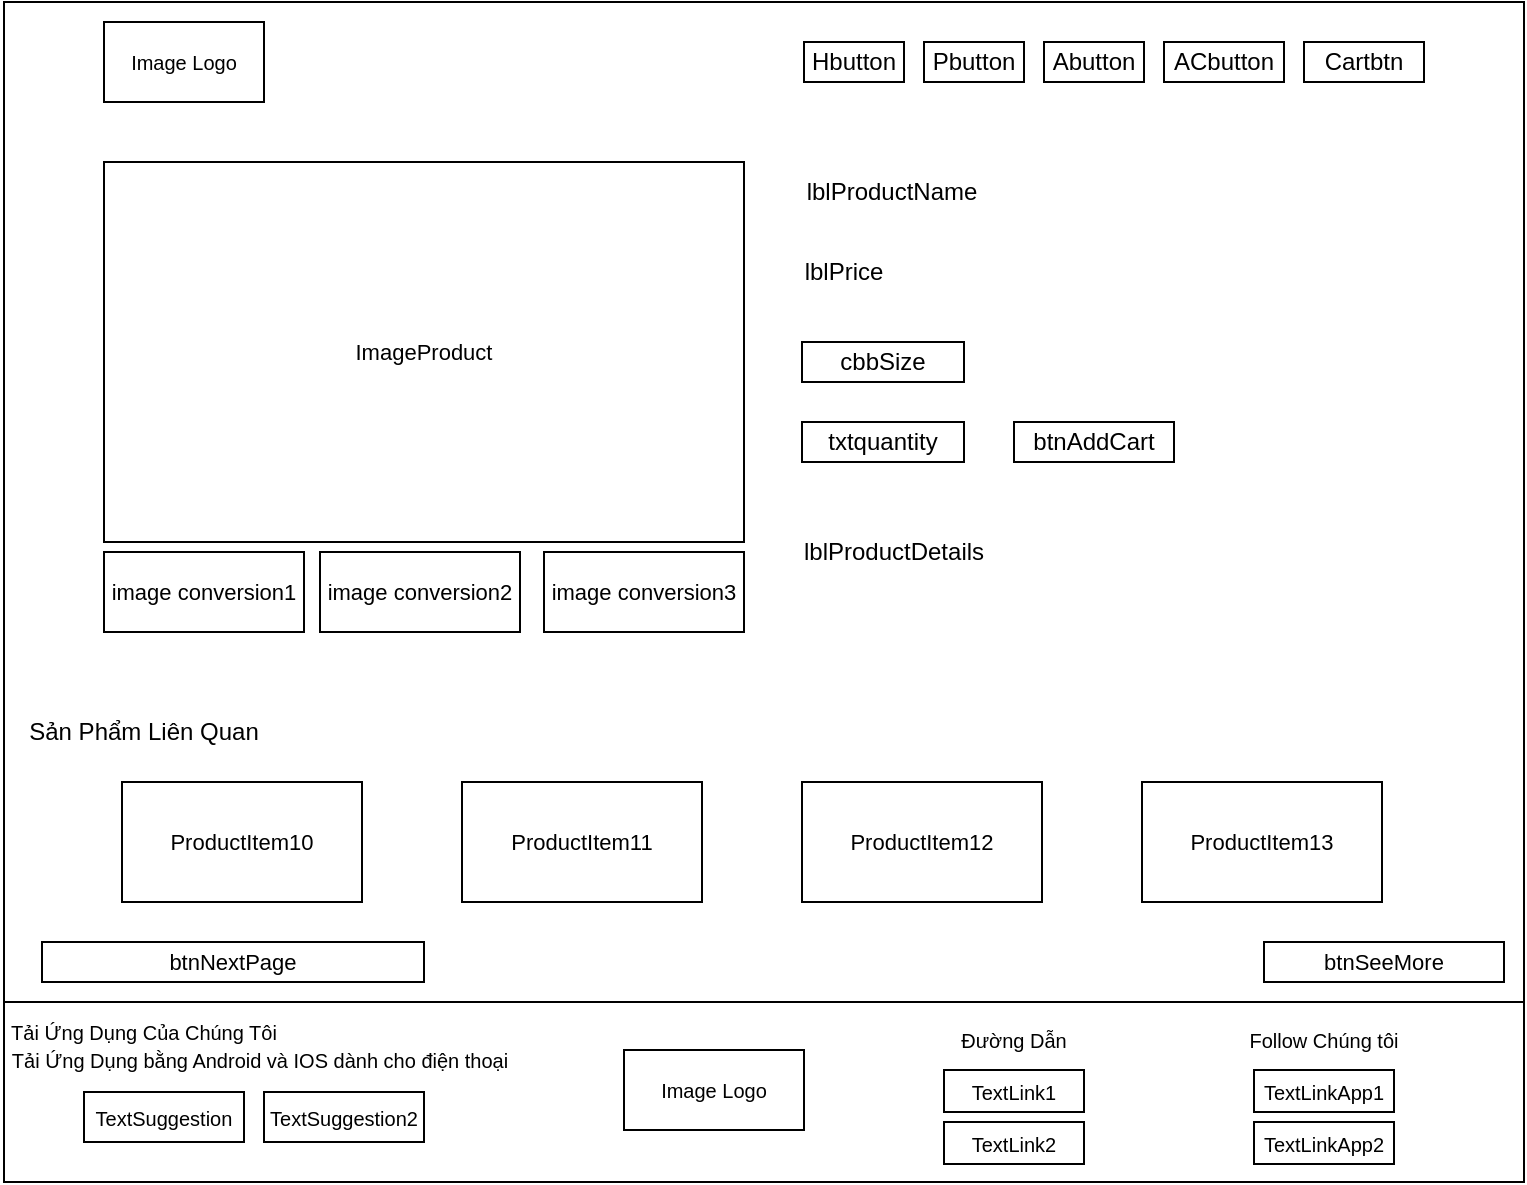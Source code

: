 <mxfile version="18.0.3" type="github">
  <diagram id="pyGea9en-zFXt6wDnnhM" name="Page-1">
    <mxGraphModel dx="1038" dy="581" grid="1" gridSize="10" guides="1" tooltips="1" connect="1" arrows="1" fold="1" page="1" pageScale="1" pageWidth="827" pageHeight="1169" math="0" shadow="0">
      <root>
        <mxCell id="0" />
        <mxCell id="1" parent="0" />
        <mxCell id="UeRHyoclIfPQxY-qO908-1" value="" style="rounded=0;whiteSpace=wrap;html=1;" vertex="1" parent="1">
          <mxGeometry x="40" y="40" width="760" height="590" as="geometry" />
        </mxCell>
        <mxCell id="UeRHyoclIfPQxY-qO908-2" value="&lt;span style=&quot;font-size: 10px;&quot;&gt;Image Logo&lt;/span&gt;" style="rounded=0;whiteSpace=wrap;html=1;" vertex="1" parent="1">
          <mxGeometry x="90" y="50" width="80" height="40" as="geometry" />
        </mxCell>
        <mxCell id="UeRHyoclIfPQxY-qO908-3" value="Hbutton" style="rounded=0;whiteSpace=wrap;html=1;" vertex="1" parent="1">
          <mxGeometry x="440" y="60" width="50" height="20" as="geometry" />
        </mxCell>
        <mxCell id="UeRHyoclIfPQxY-qO908-4" value="Pbutton" style="rounded=0;whiteSpace=wrap;html=1;" vertex="1" parent="1">
          <mxGeometry x="500" y="60" width="50" height="20" as="geometry" />
        </mxCell>
        <mxCell id="UeRHyoclIfPQxY-qO908-5" value="Abutton" style="rounded=0;whiteSpace=wrap;html=1;" vertex="1" parent="1">
          <mxGeometry x="560" y="60" width="50" height="20" as="geometry" />
        </mxCell>
        <mxCell id="UeRHyoclIfPQxY-qO908-6" value="ACbutton" style="rounded=0;whiteSpace=wrap;html=1;" vertex="1" parent="1">
          <mxGeometry x="620" y="60" width="60" height="20" as="geometry" />
        </mxCell>
        <mxCell id="UeRHyoclIfPQxY-qO908-7" value="Cartbtn" style="rounded=0;whiteSpace=wrap;html=1;" vertex="1" parent="1">
          <mxGeometry x="690" y="60" width="60" height="20" as="geometry" />
        </mxCell>
        <mxCell id="UeRHyoclIfPQxY-qO908-8" value="" style="rounded=0;whiteSpace=wrap;html=1;" vertex="1" parent="1">
          <mxGeometry x="40" y="540" width="760" height="90" as="geometry" />
        </mxCell>
        <mxCell id="UeRHyoclIfPQxY-qO908-9" value="Tải Ứng Dụng Của Chúng Tôi" style="text;html=1;strokeColor=none;fillColor=none;align=center;verticalAlign=middle;whiteSpace=wrap;rounded=0;fontSize=10;" vertex="1" parent="1">
          <mxGeometry x="40" y="550" width="140" height="10" as="geometry" />
        </mxCell>
        <mxCell id="UeRHyoclIfPQxY-qO908-10" value="Tải Ứng Dụng bằng Android và IOS dành cho điện thoại" style="text;html=1;strokeColor=none;fillColor=none;align=center;verticalAlign=middle;whiteSpace=wrap;rounded=0;fontSize=10;" vertex="1" parent="1">
          <mxGeometry x="38" y="564" width="260" height="10" as="geometry" />
        </mxCell>
        <mxCell id="UeRHyoclIfPQxY-qO908-11" value="TextSuggestion" style="rounded=0;whiteSpace=wrap;html=1;fontSize=10;" vertex="1" parent="1">
          <mxGeometry x="80" y="585" width="80" height="25" as="geometry" />
        </mxCell>
        <mxCell id="UeRHyoclIfPQxY-qO908-12" value="TextSuggestion2" style="rounded=0;whiteSpace=wrap;html=1;fontSize=10;" vertex="1" parent="1">
          <mxGeometry x="170" y="585" width="80" height="25" as="geometry" />
        </mxCell>
        <mxCell id="UeRHyoclIfPQxY-qO908-13" value="Image Logo" style="rounded=0;whiteSpace=wrap;html=1;fontSize=10;" vertex="1" parent="1">
          <mxGeometry x="350" y="564" width="90" height="40" as="geometry" />
        </mxCell>
        <mxCell id="UeRHyoclIfPQxY-qO908-14" value="Đường Dẫn" style="text;html=1;strokeColor=none;fillColor=none;align=center;verticalAlign=middle;whiteSpace=wrap;rounded=0;fontSize=10;" vertex="1" parent="1">
          <mxGeometry x="515" y="544" width="60" height="30" as="geometry" />
        </mxCell>
        <mxCell id="UeRHyoclIfPQxY-qO908-15" value="TextLink1" style="rounded=0;whiteSpace=wrap;html=1;fontSize=10;" vertex="1" parent="1">
          <mxGeometry x="510" y="574" width="70" height="21" as="geometry" />
        </mxCell>
        <mxCell id="UeRHyoclIfPQxY-qO908-16" value="TextLink2" style="rounded=0;whiteSpace=wrap;html=1;fontSize=10;" vertex="1" parent="1">
          <mxGeometry x="510" y="600" width="70" height="21" as="geometry" />
        </mxCell>
        <mxCell id="UeRHyoclIfPQxY-qO908-17" value="Follow Chúng tôi" style="text;html=1;strokeColor=none;fillColor=none;align=center;verticalAlign=middle;whiteSpace=wrap;rounded=0;fontSize=10;" vertex="1" parent="1">
          <mxGeometry x="660" y="544" width="80" height="30" as="geometry" />
        </mxCell>
        <mxCell id="UeRHyoclIfPQxY-qO908-18" value="TextLinkApp1" style="rounded=0;whiteSpace=wrap;html=1;fontSize=10;" vertex="1" parent="1">
          <mxGeometry x="665" y="574" width="70" height="21" as="geometry" />
        </mxCell>
        <mxCell id="UeRHyoclIfPQxY-qO908-19" value="TextLinkApp2" style="rounded=0;whiteSpace=wrap;html=1;fontSize=10;" vertex="1" parent="1">
          <mxGeometry x="665" y="600" width="70" height="21" as="geometry" />
        </mxCell>
        <mxCell id="UeRHyoclIfPQxY-qO908-20" value="Sản Phẩm Liên Quan" style="text;html=1;strokeColor=none;fillColor=none;align=center;verticalAlign=middle;whiteSpace=wrap;rounded=0;fontSize=12;" vertex="1" parent="1">
          <mxGeometry x="50" y="390" width="120" height="30" as="geometry" />
        </mxCell>
        <mxCell id="UeRHyoclIfPQxY-qO908-21" value="btnSeeMore" style="rounded=0;whiteSpace=wrap;html=1;fontSize=11;" vertex="1" parent="1">
          <mxGeometry x="670" y="510" width="120" height="20" as="geometry" />
        </mxCell>
        <mxCell id="UeRHyoclIfPQxY-qO908-30" value="ProductItem10" style="rounded=0;whiteSpace=wrap;html=1;fontSize=11;" vertex="1" parent="1">
          <mxGeometry x="99" y="430" width="120" height="60" as="geometry" />
        </mxCell>
        <mxCell id="UeRHyoclIfPQxY-qO908-31" value="ProductItem11" style="rounded=0;whiteSpace=wrap;html=1;fontSize=11;" vertex="1" parent="1">
          <mxGeometry x="269" y="430" width="120" height="60" as="geometry" />
        </mxCell>
        <mxCell id="UeRHyoclIfPQxY-qO908-32" value="ProductItem12" style="rounded=0;whiteSpace=wrap;html=1;fontSize=11;" vertex="1" parent="1">
          <mxGeometry x="439" y="430" width="120" height="60" as="geometry" />
        </mxCell>
        <mxCell id="UeRHyoclIfPQxY-qO908-33" value="ProductItem13" style="rounded=0;whiteSpace=wrap;html=1;fontSize=11;" vertex="1" parent="1">
          <mxGeometry x="609" y="430" width="120" height="60" as="geometry" />
        </mxCell>
        <mxCell id="UeRHyoclIfPQxY-qO908-34" value="btnNextPage" style="rounded=0;whiteSpace=wrap;html=1;fontSize=11;" vertex="1" parent="1">
          <mxGeometry x="59" y="510" width="191" height="20" as="geometry" />
        </mxCell>
        <mxCell id="UeRHyoclIfPQxY-qO908-35" value="ImageProduct" style="rounded=0;whiteSpace=wrap;html=1;fontSize=11;" vertex="1" parent="1">
          <mxGeometry x="90" y="120" width="320" height="190" as="geometry" />
        </mxCell>
        <mxCell id="UeRHyoclIfPQxY-qO908-36" value="image conversion1" style="rounded=0;whiteSpace=wrap;html=1;fontSize=11;" vertex="1" parent="1">
          <mxGeometry x="90" y="315" width="100" height="40" as="geometry" />
        </mxCell>
        <mxCell id="UeRHyoclIfPQxY-qO908-37" value="image conversion2" style="rounded=0;whiteSpace=wrap;html=1;fontSize=11;" vertex="1" parent="1">
          <mxGeometry x="198" y="315" width="100" height="40" as="geometry" />
        </mxCell>
        <mxCell id="UeRHyoclIfPQxY-qO908-38" value="image conversion3" style="rounded=0;whiteSpace=wrap;html=1;fontSize=11;" vertex="1" parent="1">
          <mxGeometry x="310" y="315" width="100" height="40" as="geometry" />
        </mxCell>
        <mxCell id="UeRHyoclIfPQxY-qO908-39" value="lblProductName" style="text;html=1;strokeColor=none;fillColor=none;align=center;verticalAlign=middle;whiteSpace=wrap;rounded=0;" vertex="1" parent="1">
          <mxGeometry x="439" y="120" width="90" height="30" as="geometry" />
        </mxCell>
        <mxCell id="UeRHyoclIfPQxY-qO908-40" value="lblPrice" style="text;html=1;strokeColor=none;fillColor=none;align=center;verticalAlign=middle;whiteSpace=wrap;rounded=0;" vertex="1" parent="1">
          <mxGeometry x="440" y="160" width="40" height="30" as="geometry" />
        </mxCell>
        <mxCell id="UeRHyoclIfPQxY-qO908-42" value="cbbSize" style="rounded=0;whiteSpace=wrap;html=1;" vertex="1" parent="1">
          <mxGeometry x="439" y="210" width="81" height="20" as="geometry" />
        </mxCell>
        <mxCell id="UeRHyoclIfPQxY-qO908-43" value="txtquantity" style="rounded=0;whiteSpace=wrap;html=1;" vertex="1" parent="1">
          <mxGeometry x="439" y="250" width="81" height="20" as="geometry" />
        </mxCell>
        <mxCell id="UeRHyoclIfPQxY-qO908-44" value="btnAddCart" style="rounded=0;whiteSpace=wrap;html=1;" vertex="1" parent="1">
          <mxGeometry x="545" y="250" width="80" height="20" as="geometry" />
        </mxCell>
        <mxCell id="UeRHyoclIfPQxY-qO908-46" value="lblProductDetails" style="text;html=1;strokeColor=none;fillColor=none;align=center;verticalAlign=middle;whiteSpace=wrap;rounded=0;" vertex="1" parent="1">
          <mxGeometry x="440" y="300" width="90" height="30" as="geometry" />
        </mxCell>
      </root>
    </mxGraphModel>
  </diagram>
</mxfile>
